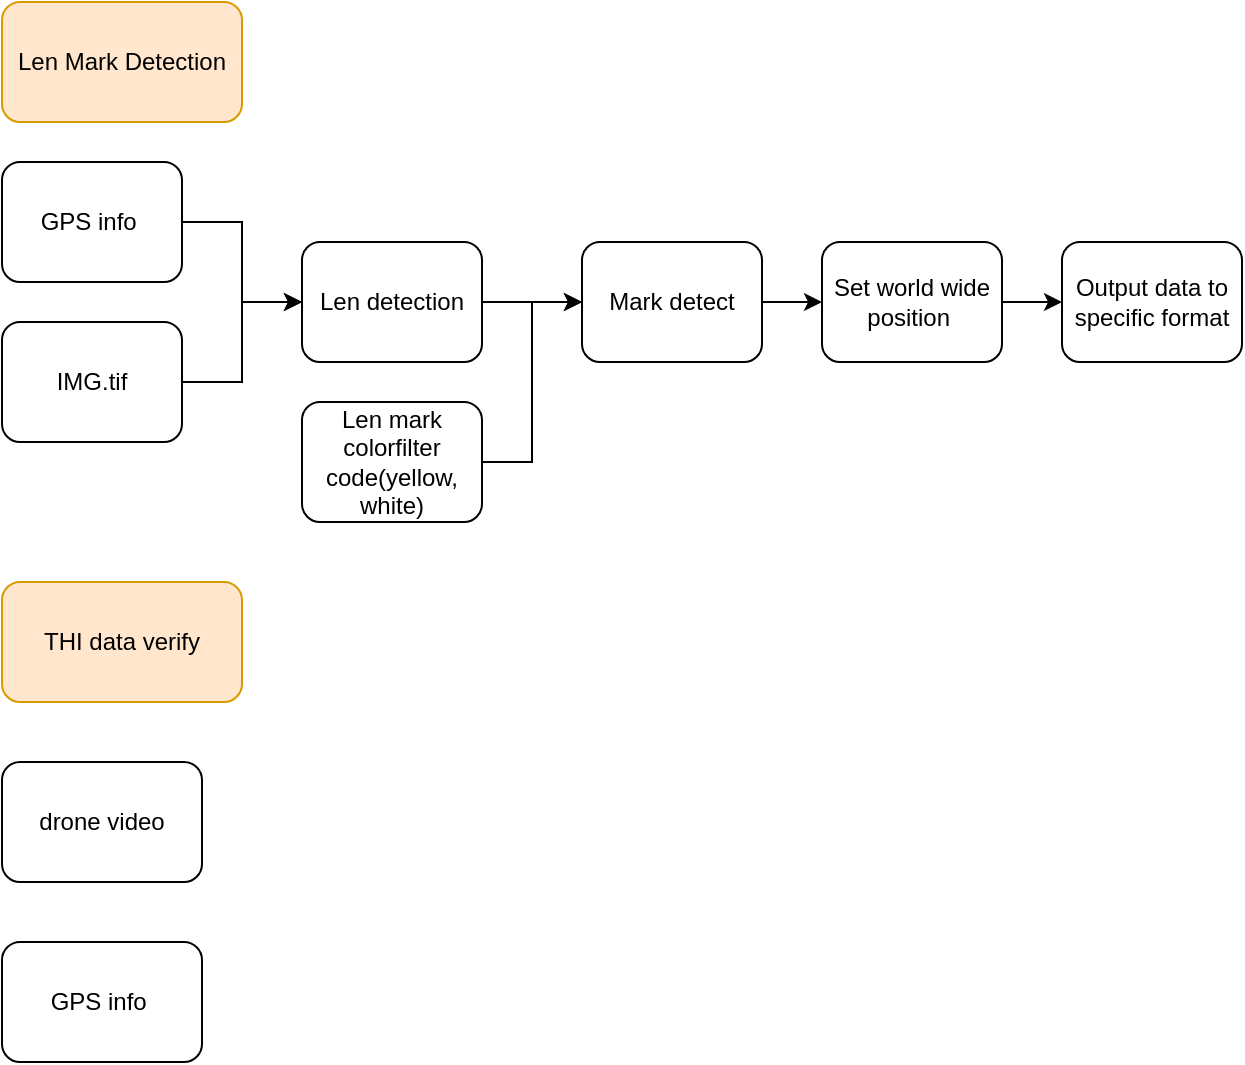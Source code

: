 <mxfile version="16.2.6" type="github">
  <diagram id="HwV3YDCAdaPyHz8KKPNf" name="Page-1">
    <mxGraphModel dx="974" dy="527" grid="1" gridSize="10" guides="1" tooltips="1" connect="1" arrows="1" fold="1" page="1" pageScale="1" pageWidth="827" pageHeight="1169" math="0" shadow="0">
      <root>
        <mxCell id="0" />
        <mxCell id="1" parent="0" />
        <mxCell id="R0naT-Z6rodJIse6OpMG-1" value="Len Mark Detection" style="rounded=1;whiteSpace=wrap;html=1;fillColor=#ffe6cc;strokeColor=#d79b00;" vertex="1" parent="1">
          <mxGeometry x="110" y="60" width="120" height="60" as="geometry" />
        </mxCell>
        <mxCell id="R0naT-Z6rodJIse6OpMG-2" value="THI data verify" style="rounded=1;whiteSpace=wrap;html=1;fillColor=#ffe6cc;strokeColor=#d79b00;" vertex="1" parent="1">
          <mxGeometry x="110" y="350" width="120" height="60" as="geometry" />
        </mxCell>
        <mxCell id="R0naT-Z6rodJIse6OpMG-3" value="drone video" style="rounded=1;whiteSpace=wrap;html=1;" vertex="1" parent="1">
          <mxGeometry x="110" y="440" width="100" height="60" as="geometry" />
        </mxCell>
        <mxCell id="R0naT-Z6rodJIse6OpMG-7" value="" style="edgeStyle=orthogonalEdgeStyle;rounded=0;orthogonalLoop=1;jettySize=auto;html=1;" edge="1" parent="1" source="R0naT-Z6rodJIse6OpMG-4" target="R0naT-Z6rodJIse6OpMG-6">
          <mxGeometry relative="1" as="geometry" />
        </mxCell>
        <mxCell id="R0naT-Z6rodJIse6OpMG-4" value="GPS info&amp;nbsp;" style="rounded=1;whiteSpace=wrap;html=1;" vertex="1" parent="1">
          <mxGeometry x="110" y="140" width="90" height="60" as="geometry" />
        </mxCell>
        <mxCell id="R0naT-Z6rodJIse6OpMG-8" value="" style="edgeStyle=orthogonalEdgeStyle;rounded=0;orthogonalLoop=1;jettySize=auto;html=1;" edge="1" parent="1" source="R0naT-Z6rodJIse6OpMG-5" target="R0naT-Z6rodJIse6OpMG-6">
          <mxGeometry relative="1" as="geometry" />
        </mxCell>
        <mxCell id="R0naT-Z6rodJIse6OpMG-5" value="IMG.tif" style="rounded=1;whiteSpace=wrap;html=1;" vertex="1" parent="1">
          <mxGeometry x="110" y="220" width="90" height="60" as="geometry" />
        </mxCell>
        <mxCell id="R0naT-Z6rodJIse6OpMG-10" value="" style="edgeStyle=orthogonalEdgeStyle;rounded=0;orthogonalLoop=1;jettySize=auto;html=1;" edge="1" parent="1" source="R0naT-Z6rodJIse6OpMG-6" target="R0naT-Z6rodJIse6OpMG-9">
          <mxGeometry relative="1" as="geometry" />
        </mxCell>
        <mxCell id="R0naT-Z6rodJIse6OpMG-6" value="Len detection" style="rounded=1;whiteSpace=wrap;html=1;" vertex="1" parent="1">
          <mxGeometry x="260" y="180" width="90" height="60" as="geometry" />
        </mxCell>
        <mxCell id="R0naT-Z6rodJIse6OpMG-15" value="" style="edgeStyle=orthogonalEdgeStyle;rounded=0;orthogonalLoop=1;jettySize=auto;html=1;" edge="1" parent="1" source="R0naT-Z6rodJIse6OpMG-9" target="R0naT-Z6rodJIse6OpMG-14">
          <mxGeometry relative="1" as="geometry" />
        </mxCell>
        <mxCell id="R0naT-Z6rodJIse6OpMG-9" value="Mark detect" style="rounded=1;whiteSpace=wrap;html=1;" vertex="1" parent="1">
          <mxGeometry x="400" y="180" width="90" height="60" as="geometry" />
        </mxCell>
        <mxCell id="R0naT-Z6rodJIse6OpMG-13" style="edgeStyle=orthogonalEdgeStyle;rounded=0;orthogonalLoop=1;jettySize=auto;html=1;entryX=0;entryY=0.5;entryDx=0;entryDy=0;" edge="1" parent="1" source="R0naT-Z6rodJIse6OpMG-11" target="R0naT-Z6rodJIse6OpMG-9">
          <mxGeometry relative="1" as="geometry" />
        </mxCell>
        <mxCell id="R0naT-Z6rodJIse6OpMG-11" value="Len mark colorfilter code(yellow, white)" style="rounded=1;whiteSpace=wrap;html=1;" vertex="1" parent="1">
          <mxGeometry x="260" y="260" width="90" height="60" as="geometry" />
        </mxCell>
        <mxCell id="R0naT-Z6rodJIse6OpMG-19" value="" style="edgeStyle=orthogonalEdgeStyle;rounded=0;orthogonalLoop=1;jettySize=auto;html=1;" edge="1" parent="1" source="R0naT-Z6rodJIse6OpMG-14" target="R0naT-Z6rodJIse6OpMG-18">
          <mxGeometry relative="1" as="geometry" />
        </mxCell>
        <mxCell id="R0naT-Z6rodJIse6OpMG-14" value="Set world wide position&amp;nbsp;" style="rounded=1;whiteSpace=wrap;html=1;" vertex="1" parent="1">
          <mxGeometry x="520" y="180" width="90" height="60" as="geometry" />
        </mxCell>
        <mxCell id="R0naT-Z6rodJIse6OpMG-18" value="Output data to specific format" style="rounded=1;whiteSpace=wrap;html=1;" vertex="1" parent="1">
          <mxGeometry x="640" y="180" width="90" height="60" as="geometry" />
        </mxCell>
        <mxCell id="R0naT-Z6rodJIse6OpMG-20" value="GPS info&amp;nbsp;" style="rounded=1;whiteSpace=wrap;html=1;" vertex="1" parent="1">
          <mxGeometry x="110" y="530" width="100" height="60" as="geometry" />
        </mxCell>
      </root>
    </mxGraphModel>
  </diagram>
</mxfile>
